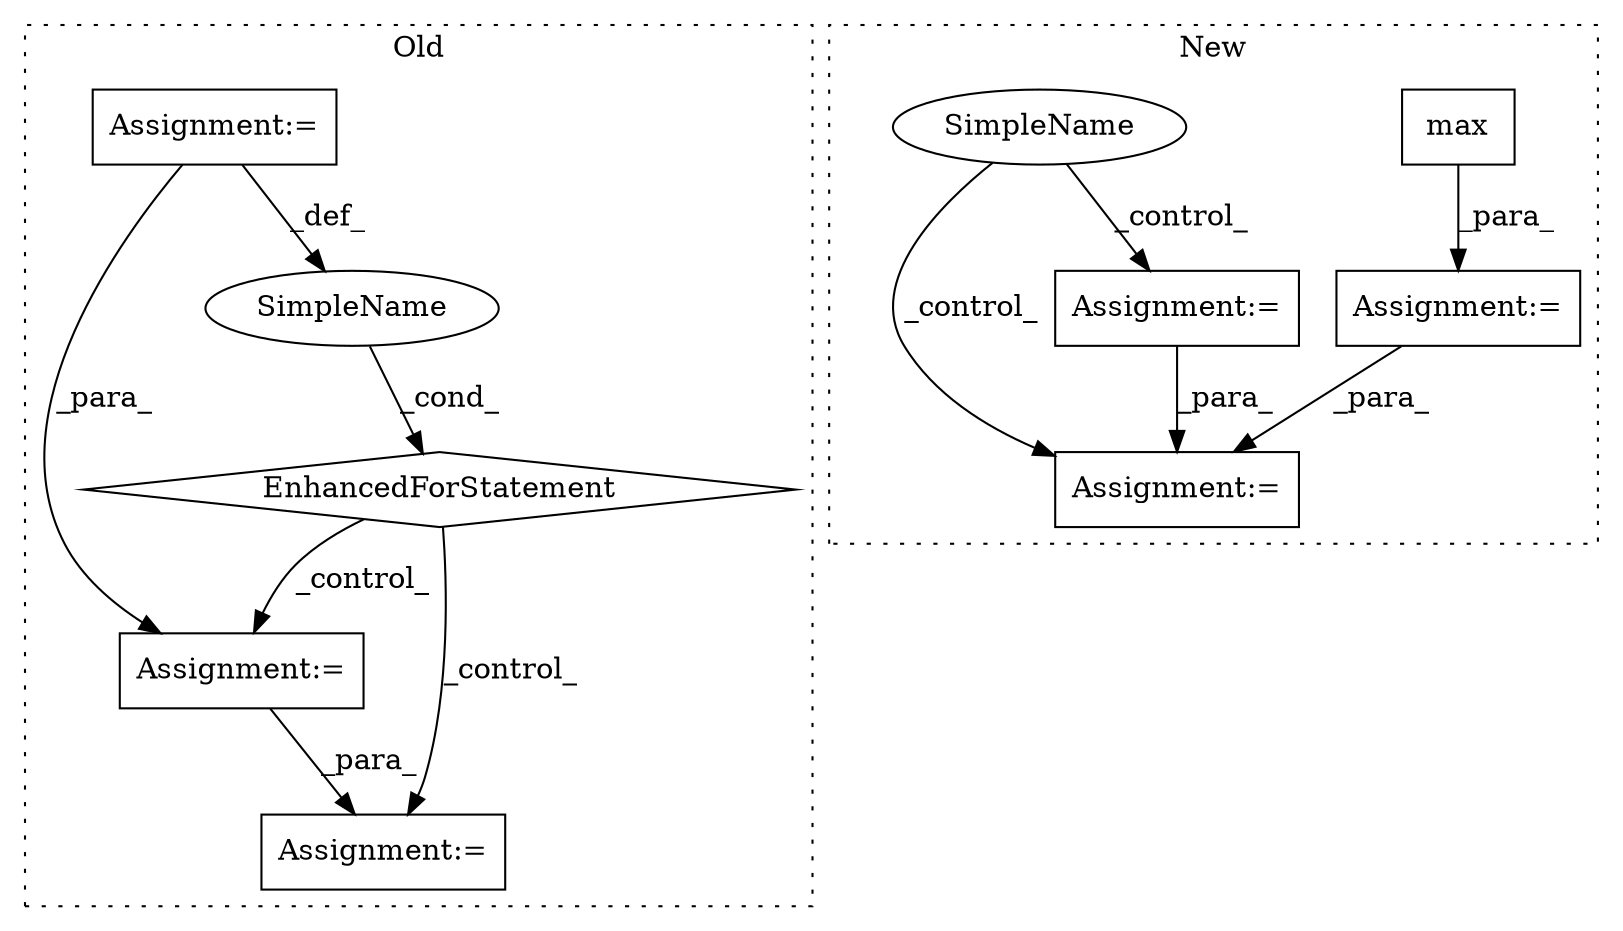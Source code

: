 digraph G {
subgraph cluster0 {
1 [label="EnhancedForStatement" a="70" s="7196,7286" l="61,2" shape="diamond"];
3 [label="Assignment:=" a="7" s="7196,7286" l="61,2" shape="box"];
5 [label="Assignment:=" a="7" s="7307" l="1" shape="box"];
6 [label="SimpleName" a="42" s="7261" l="6" shape="ellipse"];
9 [label="Assignment:=" a="7" s="7385" l="1" shape="box"];
label = "Old";
style="dotted";
}
subgraph cluster1 {
2 [label="max" a="32" s="940,974" l="4,1" shape="box"];
4 [label="Assignment:=" a="7" s="1238" l="1" shape="box"];
7 [label="Assignment:=" a="7" s="1165" l="1" shape="box"];
8 [label="Assignment:=" a="7" s="939" l="1" shape="box"];
10 [label="SimpleName" a="42" s="1120" l="2" shape="ellipse"];
label = "New";
style="dotted";
}
1 -> 9 [label="_control_"];
1 -> 5 [label="_control_"];
2 -> 8 [label="_para_"];
3 -> 5 [label="_para_"];
3 -> 6 [label="_def_"];
5 -> 9 [label="_para_"];
6 -> 1 [label="_cond_"];
7 -> 4 [label="_para_"];
8 -> 4 [label="_para_"];
10 -> 4 [label="_control_"];
10 -> 7 [label="_control_"];
}
